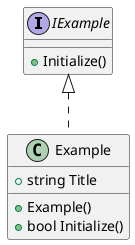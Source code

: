 @startuml
IExample <|.. Example

interface IExample 
{
    + Initialize()
}

class Example 
{
    + string Title
    
    + Example()    
    + bool Initialize()
}
@enduml